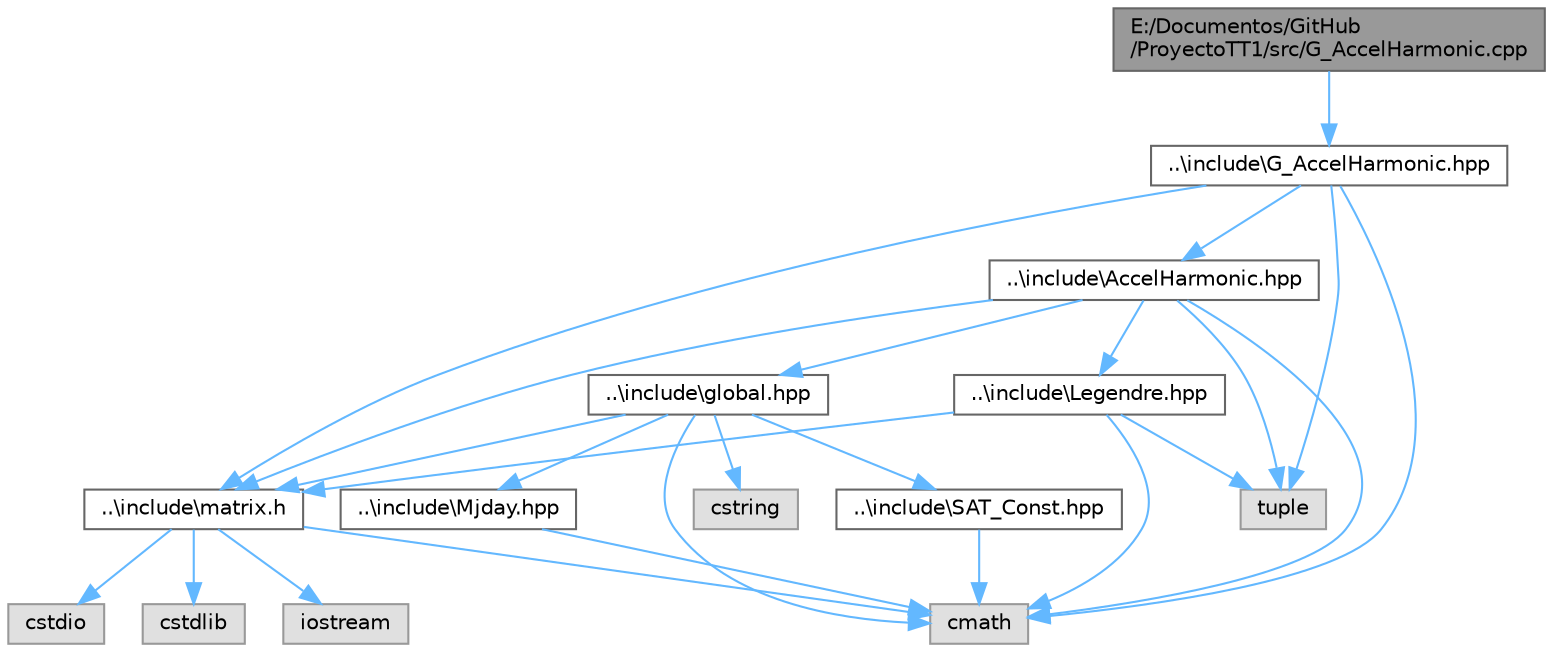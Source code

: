 digraph "E:/Documentos/GitHub/ProyectoTT1/src/G_AccelHarmonic.cpp"
{
 // LATEX_PDF_SIZE
  bgcolor="transparent";
  edge [fontname=Helvetica,fontsize=10,labelfontname=Helvetica,labelfontsize=10];
  node [fontname=Helvetica,fontsize=10,shape=box,height=0.2,width=0.4];
  Node1 [id="Node000001",label="E:/Documentos/GitHub\l/ProyectoTT1/src/G_AccelHarmonic.cpp",height=0.2,width=0.4,color="gray40", fillcolor="grey60", style="filled", fontcolor="black",tooltip="Cálculo del gradiente del campo gravitacional armónico de la Tierra."];
  Node1 -> Node2 [id="edge25_Node000001_Node000002",color="steelblue1",style="solid",tooltip=" "];
  Node2 [id="Node000002",label="..\\include\\G_AccelHarmonic.hpp",height=0.2,width=0.4,color="grey40", fillcolor="white", style="filled",URL="$_g___accel_harmonic_8hpp.html",tooltip="Este archivo de cabecera contiene una implementación de la función G_AccelHarmonic."];
  Node2 -> Node3 [id="edge26_Node000002_Node000003",color="steelblue1",style="solid",tooltip=" "];
  Node3 [id="Node000003",label="cmath",height=0.2,width=0.4,color="grey60", fillcolor="#E0E0E0", style="filled",tooltip=" "];
  Node2 -> Node4 [id="edge27_Node000002_Node000004",color="steelblue1",style="solid",tooltip=" "];
  Node4 [id="Node000004",label="tuple",height=0.2,width=0.4,color="grey60", fillcolor="#E0E0E0", style="filled",tooltip=" "];
  Node2 -> Node5 [id="edge28_Node000002_Node000005",color="steelblue1",style="solid",tooltip=" "];
  Node5 [id="Node000005",label="..\\include\\matrix.h",height=0.2,width=0.4,color="grey40", fillcolor="white", style="filled",URL="$matrix_8h.html",tooltip="Este archivo de cabecera contiene una implementación de una clase que representa una matriz."];
  Node5 -> Node6 [id="edge29_Node000005_Node000006",color="steelblue1",style="solid",tooltip=" "];
  Node6 [id="Node000006",label="cstdio",height=0.2,width=0.4,color="grey60", fillcolor="#E0E0E0", style="filled",tooltip=" "];
  Node5 -> Node7 [id="edge30_Node000005_Node000007",color="steelblue1",style="solid",tooltip=" "];
  Node7 [id="Node000007",label="cstdlib",height=0.2,width=0.4,color="grey60", fillcolor="#E0E0E0", style="filled",tooltip=" "];
  Node5 -> Node3 [id="edge31_Node000005_Node000003",color="steelblue1",style="solid",tooltip=" "];
  Node5 -> Node8 [id="edge32_Node000005_Node000008",color="steelblue1",style="solid",tooltip=" "];
  Node8 [id="Node000008",label="iostream",height=0.2,width=0.4,color="grey60", fillcolor="#E0E0E0", style="filled",tooltip=" "];
  Node2 -> Node9 [id="edge33_Node000002_Node000009",color="steelblue1",style="solid",tooltip=" "];
  Node9 [id="Node000009",label="..\\include\\AccelHarmonic.hpp",height=0.2,width=0.4,color="grey40", fillcolor="white", style="filled",URL="$_accel_harmonic_8hpp.html",tooltip="Este archivo de cabecera contiene una implementación de la función AccelHarmonic."];
  Node9 -> Node3 [id="edge34_Node000009_Node000003",color="steelblue1",style="solid",tooltip=" "];
  Node9 -> Node4 [id="edge35_Node000009_Node000004",color="steelblue1",style="solid",tooltip=" "];
  Node9 -> Node5 [id="edge36_Node000009_Node000005",color="steelblue1",style="solid",tooltip=" "];
  Node9 -> Node10 [id="edge37_Node000009_Node000010",color="steelblue1",style="solid",tooltip=" "];
  Node10 [id="Node000010",label="..\\include\\global.hpp",height=0.2,width=0.4,color="grey40", fillcolor="white", style="filled",URL="$global_8hpp.html",tooltip="Este archivo de cabecera contiene una implementación para leer ficheros."];
  Node10 -> Node3 [id="edge38_Node000010_Node000003",color="steelblue1",style="solid",tooltip=" "];
  Node10 -> Node11 [id="edge39_Node000010_Node000011",color="steelblue1",style="solid",tooltip=" "];
  Node11 [id="Node000011",label="cstring",height=0.2,width=0.4,color="grey60", fillcolor="#E0E0E0", style="filled",tooltip=" "];
  Node10 -> Node5 [id="edge40_Node000010_Node000005",color="steelblue1",style="solid",tooltip=" "];
  Node10 -> Node12 [id="edge41_Node000010_Node000012",color="steelblue1",style="solid",tooltip=" "];
  Node12 [id="Node000012",label="..\\include\\SAT_Const.hpp",height=0.2,width=0.4,color="grey40", fillcolor="white", style="filled",URL="$_s_a_t___const_8hpp.html",tooltip="Este archivo de cabecera contiene una implementación de una clase que contiene diferentes constantes."];
  Node12 -> Node3 [id="edge42_Node000012_Node000003",color="steelblue1",style="solid",tooltip=" "];
  Node10 -> Node13 [id="edge43_Node000010_Node000013",color="steelblue1",style="solid",tooltip=" "];
  Node13 [id="Node000013",label="..\\include\\Mjday.hpp",height=0.2,width=0.4,color="grey40", fillcolor="white", style="filled",URL="$_mjday_8hpp.html",tooltip="Este archivo de cabecera contiene una implementación de la función Mjday."];
  Node13 -> Node3 [id="edge44_Node000013_Node000003",color="steelblue1",style="solid",tooltip=" "];
  Node9 -> Node14 [id="edge45_Node000009_Node000014",color="steelblue1",style="solid",tooltip=" "];
  Node14 [id="Node000014",label="..\\include\\Legendre.hpp",height=0.2,width=0.4,color="grey40", fillcolor="white", style="filled",URL="$_legendre_8hpp.html",tooltip="Este archivo de cabecera contiene una implementación de la función Legendre."];
  Node14 -> Node3 [id="edge46_Node000014_Node000003",color="steelblue1",style="solid",tooltip=" "];
  Node14 -> Node4 [id="edge47_Node000014_Node000004",color="steelblue1",style="solid",tooltip=" "];
  Node14 -> Node5 [id="edge48_Node000014_Node000005",color="steelblue1",style="solid",tooltip=" "];
}
